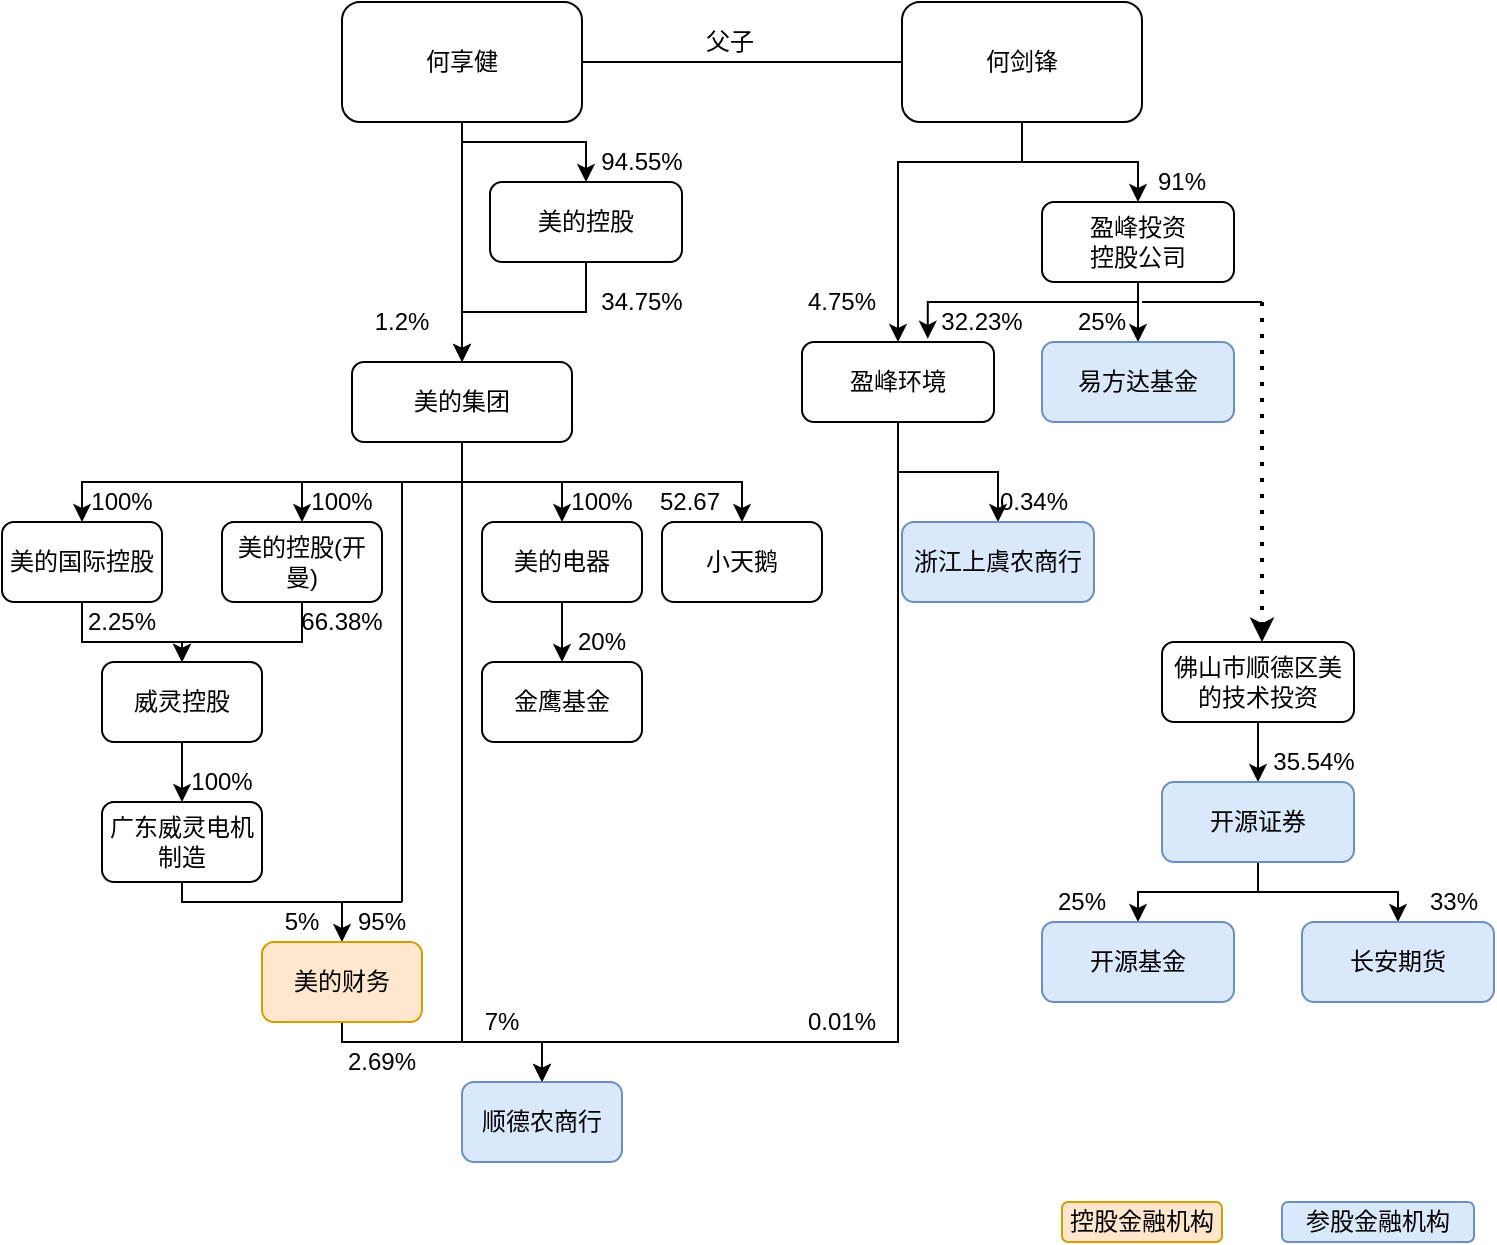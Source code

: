 <mxfile version="14.2.4" type="github">
  <diagram id="YMg1hjqPTZ2gVe7zv7V6" name="Page-1">
    <mxGraphModel dx="483" dy="292" grid="1" gridSize="10" guides="1" tooltips="1" connect="1" arrows="1" fold="1" page="1" pageScale="1" pageWidth="827" pageHeight="1169" math="0" shadow="0">
      <root>
        <mxCell id="0" />
        <mxCell id="1" parent="0" />
        <mxCell id="33cMaDg9XoKLb8V7PIvq-20" style="edgeStyle=orthogonalEdgeStyle;rounded=0;orthogonalLoop=1;jettySize=auto;html=1;exitX=0.5;exitY=1;exitDx=0;exitDy=0;entryX=0.5;entryY=0;entryDx=0;entryDy=0;" edge="1" parent="1" source="33cMaDg9XoKLb8V7PIvq-1" target="33cMaDg9XoKLb8V7PIvq-12">
          <mxGeometry relative="1" as="geometry">
            <Array as="points">
              <mxPoint x="280" y="130" />
              <mxPoint x="342" y="130" />
            </Array>
          </mxGeometry>
        </mxCell>
        <mxCell id="33cMaDg9XoKLb8V7PIvq-1" value="何享健" style="rounded=1;whiteSpace=wrap;html=1;" vertex="1" parent="1">
          <mxGeometry x="220" y="60" width="120" height="60" as="geometry" />
        </mxCell>
        <mxCell id="33cMaDg9XoKLb8V7PIvq-46" style="edgeStyle=orthogonalEdgeStyle;orthogonalLoop=1;jettySize=auto;html=1;dashed=1;dashPattern=1 3;endArrow=none;strokeWidth=2;strokeColor=none;" edge="1" parent="1" source="33cMaDg9XoKLb8V7PIvq-2">
          <mxGeometry relative="1" as="geometry">
            <mxPoint x="260" y="300" as="targetPoint" />
          </mxGeometry>
        </mxCell>
        <mxCell id="33cMaDg9XoKLb8V7PIvq-54" style="edgeStyle=orthogonalEdgeStyle;jumpSize=6;orthogonalLoop=1;jettySize=auto;html=1;entryX=0.5;entryY=0;entryDx=0;entryDy=0;endArrow=classic;strokeWidth=1;rounded=0;jumpStyle=none;endFill=1;" edge="1" parent="1" source="33cMaDg9XoKLb8V7PIvq-2" target="33cMaDg9XoKLb8V7PIvq-43">
          <mxGeometry relative="1" as="geometry" />
        </mxCell>
        <mxCell id="33cMaDg9XoKLb8V7PIvq-55" style="edgeStyle=orthogonalEdgeStyle;rounded=0;jumpStyle=none;jumpSize=6;orthogonalLoop=1;jettySize=auto;html=1;endArrow=classic;endFill=1;strokeWidth=1;" edge="1" parent="1" source="33cMaDg9XoKLb8V7PIvq-2" target="33cMaDg9XoKLb8V7PIvq-42">
          <mxGeometry relative="1" as="geometry" />
        </mxCell>
        <mxCell id="33cMaDg9XoKLb8V7PIvq-57" style="edgeStyle=orthogonalEdgeStyle;rounded=0;jumpStyle=none;jumpSize=6;orthogonalLoop=1;jettySize=auto;html=1;entryX=0.5;entryY=0;entryDx=0;entryDy=0;endArrow=classic;endFill=1;strokeWidth=1;" edge="1" parent="1" source="33cMaDg9XoKLb8V7PIvq-2" target="33cMaDg9XoKLb8V7PIvq-41">
          <mxGeometry relative="1" as="geometry">
            <Array as="points">
              <mxPoint x="280" y="300" />
              <mxPoint x="420" y="300" />
            </Array>
          </mxGeometry>
        </mxCell>
        <mxCell id="33cMaDg9XoKLb8V7PIvq-58" style="edgeStyle=orthogonalEdgeStyle;rounded=0;jumpStyle=none;jumpSize=6;orthogonalLoop=1;jettySize=auto;html=1;endArrow=classic;endFill=1;strokeWidth=1;" edge="1" parent="1" source="33cMaDg9XoKLb8V7PIvq-2" target="33cMaDg9XoKLb8V7PIvq-44">
          <mxGeometry relative="1" as="geometry">
            <Array as="points">
              <mxPoint x="280" y="300" />
              <mxPoint x="90" y="300" />
            </Array>
          </mxGeometry>
        </mxCell>
        <mxCell id="33cMaDg9XoKLb8V7PIvq-2" value="美的集团" style="rounded=1;whiteSpace=wrap;html=1;" vertex="1" parent="1">
          <mxGeometry x="225" y="240" width="110" height="40" as="geometry" />
        </mxCell>
        <mxCell id="33cMaDg9XoKLb8V7PIvq-28" style="edgeStyle=orthogonalEdgeStyle;rounded=0;orthogonalLoop=1;jettySize=auto;html=1;exitX=0.5;exitY=1;exitDx=0;exitDy=0;entryX=0.5;entryY=0;entryDx=0;entryDy=0;" edge="1" parent="1" source="33cMaDg9XoKLb8V7PIvq-3" target="33cMaDg9XoKLb8V7PIvq-26">
          <mxGeometry relative="1" as="geometry">
            <Array as="points">
              <mxPoint x="560" y="140" />
              <mxPoint x="618" y="140" />
            </Array>
          </mxGeometry>
        </mxCell>
        <mxCell id="33cMaDg9XoKLb8V7PIvq-30" style="edgeStyle=orthogonalEdgeStyle;rounded=0;orthogonalLoop=1;jettySize=auto;html=1;entryX=0.5;entryY=0;entryDx=0;entryDy=0;" edge="1" parent="1" source="33cMaDg9XoKLb8V7PIvq-3" target="33cMaDg9XoKLb8V7PIvq-29">
          <mxGeometry relative="1" as="geometry">
            <Array as="points">
              <mxPoint x="560" y="140" />
              <mxPoint x="498" y="140" />
            </Array>
          </mxGeometry>
        </mxCell>
        <mxCell id="33cMaDg9XoKLb8V7PIvq-3" value="何剑锋" style="rounded=1;whiteSpace=wrap;html=1;" vertex="1" parent="1">
          <mxGeometry x="500" y="60" width="120" height="60" as="geometry" />
        </mxCell>
        <mxCell id="33cMaDg9XoKLb8V7PIvq-9" value="" style="endArrow=none;html=1;entryX=0;entryY=0.5;entryDx=0;entryDy=0;exitX=1;exitY=0.5;exitDx=0;exitDy=0;" edge="1" parent="1" source="33cMaDg9XoKLb8V7PIvq-1" target="33cMaDg9XoKLb8V7PIvq-3">
          <mxGeometry width="50" height="50" relative="1" as="geometry">
            <mxPoint x="170" y="130" as="sourcePoint" />
            <mxPoint x="220" y="80" as="targetPoint" />
          </mxGeometry>
        </mxCell>
        <mxCell id="33cMaDg9XoKLb8V7PIvq-10" value="父子" style="text;html=1;strokeColor=none;fillColor=none;align=center;verticalAlign=middle;whiteSpace=wrap;rounded=0;" vertex="1" parent="1">
          <mxGeometry x="394" y="70" width="40" height="20" as="geometry" />
        </mxCell>
        <mxCell id="33cMaDg9XoKLb8V7PIvq-11" value="" style="endArrow=classic;html=1;exitX=0.5;exitY=1;exitDx=0;exitDy=0;edgeStyle=orthogonalEdgeStyle;" edge="1" parent="1" source="33cMaDg9XoKLb8V7PIvq-1">
          <mxGeometry width="50" height="50" relative="1" as="geometry">
            <mxPoint x="210" y="200" as="sourcePoint" />
            <mxPoint x="280" y="240" as="targetPoint" />
          </mxGeometry>
        </mxCell>
        <mxCell id="33cMaDg9XoKLb8V7PIvq-15" value="" style="edgeStyle=orthogonalEdgeStyle;rounded=0;orthogonalLoop=1;jettySize=auto;html=1;" edge="1" parent="1" source="33cMaDg9XoKLb8V7PIvq-12" target="33cMaDg9XoKLb8V7PIvq-2">
          <mxGeometry relative="1" as="geometry" />
        </mxCell>
        <mxCell id="33cMaDg9XoKLb8V7PIvq-12" value="美的控股" style="rounded=1;whiteSpace=wrap;html=1;" vertex="1" parent="1">
          <mxGeometry x="294" y="150" width="96" height="40" as="geometry" />
        </mxCell>
        <mxCell id="33cMaDg9XoKLb8V7PIvq-21" value="94.55%" style="text;html=1;strokeColor=none;fillColor=none;align=center;verticalAlign=middle;whiteSpace=wrap;rounded=0;" vertex="1" parent="1">
          <mxGeometry x="350" y="130" width="40" height="20" as="geometry" />
        </mxCell>
        <mxCell id="33cMaDg9XoKLb8V7PIvq-22" value="1.2%" style="text;html=1;strokeColor=none;fillColor=none;align=center;verticalAlign=middle;whiteSpace=wrap;rounded=0;" vertex="1" parent="1">
          <mxGeometry x="230" y="210" width="40" height="20" as="geometry" />
        </mxCell>
        <mxCell id="33cMaDg9XoKLb8V7PIvq-23" value="34.75%" style="text;html=1;strokeColor=none;fillColor=none;align=center;verticalAlign=middle;whiteSpace=wrap;rounded=0;" vertex="1" parent="1">
          <mxGeometry x="350" y="200" width="40" height="20" as="geometry" />
        </mxCell>
        <mxCell id="33cMaDg9XoKLb8V7PIvq-34" value="" style="edgeStyle=orthogonalEdgeStyle;rounded=0;orthogonalLoop=1;jettySize=auto;html=1;" edge="1" parent="1" source="33cMaDg9XoKLb8V7PIvq-26" target="33cMaDg9XoKLb8V7PIvq-33">
          <mxGeometry relative="1" as="geometry" />
        </mxCell>
        <mxCell id="33cMaDg9XoKLb8V7PIvq-35" style="edgeStyle=orthogonalEdgeStyle;rounded=0;orthogonalLoop=1;jettySize=auto;html=1;exitX=0.5;exitY=1;exitDx=0;exitDy=0;entryX=0.655;entryY=-0.04;entryDx=0;entryDy=0;entryPerimeter=0;" edge="1" parent="1" source="33cMaDg9XoKLb8V7PIvq-26" target="33cMaDg9XoKLb8V7PIvq-29">
          <mxGeometry relative="1" as="geometry">
            <Array as="points">
              <mxPoint x="618" y="210" />
              <mxPoint x="513" y="210" />
            </Array>
          </mxGeometry>
        </mxCell>
        <mxCell id="33cMaDg9XoKLb8V7PIvq-26" value="盈峰投资&lt;br&gt;控股公司" style="rounded=1;whiteSpace=wrap;html=1;" vertex="1" parent="1">
          <mxGeometry x="570" y="160" width="96" height="40" as="geometry" />
        </mxCell>
        <mxCell id="33cMaDg9XoKLb8V7PIvq-90" style="edgeStyle=orthogonalEdgeStyle;rounded=0;sketch=0;orthogonalLoop=1;jettySize=auto;html=1;entryX=0.5;entryY=0;entryDx=0;entryDy=0;" edge="1" parent="1" source="33cMaDg9XoKLb8V7PIvq-29" target="33cMaDg9XoKLb8V7PIvq-89">
          <mxGeometry relative="1" as="geometry" />
        </mxCell>
        <mxCell id="33cMaDg9XoKLb8V7PIvq-95" style="edgeStyle=elbowEdgeStyle;rounded=0;sketch=0;orthogonalLoop=1;jettySize=auto;elbow=vertical;html=1;entryX=0.5;entryY=0;entryDx=0;entryDy=0;" edge="1" parent="1" source="33cMaDg9XoKLb8V7PIvq-29" target="33cMaDg9XoKLb8V7PIvq-84">
          <mxGeometry relative="1" as="geometry">
            <Array as="points">
              <mxPoint x="420" y="580" />
              <mxPoint x="498" y="300" />
              <mxPoint x="490" y="280" />
            </Array>
          </mxGeometry>
        </mxCell>
        <mxCell id="33cMaDg9XoKLb8V7PIvq-29" value="盈峰环境" style="rounded=1;whiteSpace=wrap;html=1;" vertex="1" parent="1">
          <mxGeometry x="450" y="230" width="96" height="40" as="geometry" />
        </mxCell>
        <mxCell id="33cMaDg9XoKLb8V7PIvq-31" value="91%" style="text;html=1;strokeColor=none;fillColor=none;align=center;verticalAlign=middle;whiteSpace=wrap;rounded=0;" vertex="1" parent="1">
          <mxGeometry x="620" y="140" width="40" height="20" as="geometry" />
        </mxCell>
        <mxCell id="33cMaDg9XoKLb8V7PIvq-32" value="4.75%" style="text;html=1;strokeColor=none;fillColor=none;align=center;verticalAlign=middle;whiteSpace=wrap;rounded=0;" vertex="1" parent="1">
          <mxGeometry x="450" y="200" width="40" height="20" as="geometry" />
        </mxCell>
        <mxCell id="33cMaDg9XoKLb8V7PIvq-33" value="易方达基金" style="rounded=1;whiteSpace=wrap;html=1;fillColor=#dae8fc;strokeColor=#6c8ebf;" vertex="1" parent="1">
          <mxGeometry x="570" y="230" width="96" height="40" as="geometry" />
        </mxCell>
        <mxCell id="33cMaDg9XoKLb8V7PIvq-36" value="32.23%" style="text;html=1;strokeColor=none;fillColor=none;align=center;verticalAlign=middle;whiteSpace=wrap;rounded=0;" vertex="1" parent="1">
          <mxGeometry x="520" y="210" width="40" height="20" as="geometry" />
        </mxCell>
        <mxCell id="33cMaDg9XoKLb8V7PIvq-37" value="25%" style="text;html=1;strokeColor=none;fillColor=none;align=center;verticalAlign=middle;whiteSpace=wrap;rounded=0;" vertex="1" parent="1">
          <mxGeometry x="580" y="210" width="40" height="20" as="geometry" />
        </mxCell>
        <mxCell id="33cMaDg9XoKLb8V7PIvq-39" value="" style="endArrow=none;html=1;exitX=1;exitY=0;exitDx=0;exitDy=0;" edge="1" parent="1" source="33cMaDg9XoKLb8V7PIvq-37">
          <mxGeometry width="50" height="50" relative="1" as="geometry">
            <mxPoint x="640" y="230" as="sourcePoint" />
            <mxPoint x="680" y="210" as="targetPoint" />
            <Array as="points">
              <mxPoint x="630" y="210" />
              <mxPoint x="670" y="210" />
            </Array>
          </mxGeometry>
        </mxCell>
        <mxCell id="33cMaDg9XoKLb8V7PIvq-40" value="" style="endArrow=classic;dashed=1;html=1;dashPattern=1 3;strokeWidth=2;jumpStyle=none;endFill=1;" edge="1" parent="1">
          <mxGeometry width="50" height="50" relative="1" as="geometry">
            <mxPoint x="680" y="210" as="sourcePoint" />
            <mxPoint x="680" y="380" as="targetPoint" />
          </mxGeometry>
        </mxCell>
        <mxCell id="33cMaDg9XoKLb8V7PIvq-41" value="小天鹅" style="rounded=1;whiteSpace=wrap;html=1;" vertex="1" parent="1">
          <mxGeometry x="380" y="320" width="80" height="40" as="geometry" />
        </mxCell>
        <mxCell id="33cMaDg9XoKLb8V7PIvq-82" style="edgeStyle=orthogonalEdgeStyle;curved=0;rounded=1;sketch=0;orthogonalLoop=1;jettySize=auto;html=1;entryX=0.5;entryY=0;entryDx=0;entryDy=0;" edge="1" parent="1" source="33cMaDg9XoKLb8V7PIvq-42" target="33cMaDg9XoKLb8V7PIvq-81">
          <mxGeometry relative="1" as="geometry" />
        </mxCell>
        <mxCell id="33cMaDg9XoKLb8V7PIvq-42" value="美的电器" style="rounded=1;whiteSpace=wrap;html=1;" vertex="1" parent="1">
          <mxGeometry x="290" y="320" width="80" height="40" as="geometry" />
        </mxCell>
        <mxCell id="33cMaDg9XoKLb8V7PIvq-67" style="edgeStyle=orthogonalEdgeStyle;rounded=0;jumpStyle=none;jumpSize=6;orthogonalLoop=1;jettySize=auto;html=1;entryX=0.5;entryY=0;entryDx=0;entryDy=0;endArrow=classic;endFill=1;strokeWidth=1;" edge="1" parent="1" source="33cMaDg9XoKLb8V7PIvq-43" target="33cMaDg9XoKLb8V7PIvq-66">
          <mxGeometry relative="1" as="geometry" />
        </mxCell>
        <mxCell id="33cMaDg9XoKLb8V7PIvq-43" value="美的控股(开曼)" style="rounded=1;whiteSpace=wrap;html=1;" vertex="1" parent="1">
          <mxGeometry x="160" y="320" width="80" height="40" as="geometry" />
        </mxCell>
        <mxCell id="33cMaDg9XoKLb8V7PIvq-68" style="edgeStyle=orthogonalEdgeStyle;rounded=0;jumpStyle=none;jumpSize=6;orthogonalLoop=1;jettySize=auto;html=1;entryX=0.5;entryY=0;entryDx=0;entryDy=0;endArrow=classic;endFill=1;strokeWidth=1;" edge="1" parent="1" source="33cMaDg9XoKLb8V7PIvq-44" target="33cMaDg9XoKLb8V7PIvq-66">
          <mxGeometry relative="1" as="geometry" />
        </mxCell>
        <mxCell id="33cMaDg9XoKLb8V7PIvq-44" value="美的国际控股" style="rounded=1;whiteSpace=wrap;html=1;" vertex="1" parent="1">
          <mxGeometry x="50" y="320" width="80" height="40" as="geometry" />
        </mxCell>
        <mxCell id="33cMaDg9XoKLb8V7PIvq-59" value="100%" style="text;html=1;strokeColor=none;fillColor=none;align=center;verticalAlign=middle;whiteSpace=wrap;rounded=0;" vertex="1" parent="1">
          <mxGeometry x="90" y="300" width="40" height="20" as="geometry" />
        </mxCell>
        <mxCell id="33cMaDg9XoKLb8V7PIvq-61" value="100%" style="text;html=1;strokeColor=none;fillColor=none;align=center;verticalAlign=middle;whiteSpace=wrap;rounded=0;" vertex="1" parent="1">
          <mxGeometry x="200" y="300" width="40" height="20" as="geometry" />
        </mxCell>
        <mxCell id="33cMaDg9XoKLb8V7PIvq-62" value="100%" style="text;html=1;strokeColor=none;fillColor=none;align=center;verticalAlign=middle;whiteSpace=wrap;rounded=0;" vertex="1" parent="1">
          <mxGeometry x="330" y="300" width="40" height="20" as="geometry" />
        </mxCell>
        <mxCell id="33cMaDg9XoKLb8V7PIvq-64" value="52.67" style="text;html=1;strokeColor=none;fillColor=none;align=center;verticalAlign=middle;whiteSpace=wrap;rounded=0;" vertex="1" parent="1">
          <mxGeometry x="374" y="300" width="40" height="20" as="geometry" />
        </mxCell>
        <mxCell id="33cMaDg9XoKLb8V7PIvq-72" style="edgeStyle=orthogonalEdgeStyle;rounded=0;jumpStyle=none;jumpSize=6;orthogonalLoop=1;jettySize=auto;html=1;entryX=0.5;entryY=0;entryDx=0;entryDy=0;endArrow=classic;endFill=1;strokeWidth=1;" edge="1" parent="1" source="33cMaDg9XoKLb8V7PIvq-66" target="33cMaDg9XoKLb8V7PIvq-71">
          <mxGeometry relative="1" as="geometry" />
        </mxCell>
        <mxCell id="33cMaDg9XoKLb8V7PIvq-66" value="威灵控股" style="rounded=1;whiteSpace=wrap;html=1;" vertex="1" parent="1">
          <mxGeometry x="100" y="390" width="80" height="40" as="geometry" />
        </mxCell>
        <mxCell id="33cMaDg9XoKLb8V7PIvq-69" value="2.25%" style="text;html=1;strokeColor=none;fillColor=none;align=center;verticalAlign=middle;whiteSpace=wrap;rounded=0;" vertex="1" parent="1">
          <mxGeometry x="90" y="360" width="40" height="20" as="geometry" />
        </mxCell>
        <mxCell id="33cMaDg9XoKLb8V7PIvq-70" value="66.38%" style="text;html=1;strokeColor=none;fillColor=none;align=center;verticalAlign=middle;whiteSpace=wrap;rounded=0;" vertex="1" parent="1">
          <mxGeometry x="200" y="360" width="40" height="20" as="geometry" />
        </mxCell>
        <mxCell id="33cMaDg9XoKLb8V7PIvq-75" style="edgeStyle=orthogonalEdgeStyle;rounded=0;jumpStyle=none;jumpSize=6;orthogonalLoop=1;jettySize=auto;html=1;entryX=0.5;entryY=0;entryDx=0;entryDy=0;endArrow=classic;endFill=1;strokeWidth=1;" edge="1" parent="1" source="33cMaDg9XoKLb8V7PIvq-71" target="33cMaDg9XoKLb8V7PIvq-74">
          <mxGeometry relative="1" as="geometry">
            <Array as="points">
              <mxPoint x="140" y="510" />
              <mxPoint x="220" y="510" />
            </Array>
          </mxGeometry>
        </mxCell>
        <mxCell id="33cMaDg9XoKLb8V7PIvq-71" value="广东威灵电机制造" style="rounded=1;whiteSpace=wrap;html=1;" vertex="1" parent="1">
          <mxGeometry x="100" y="460" width="80" height="40" as="geometry" />
        </mxCell>
        <mxCell id="33cMaDg9XoKLb8V7PIvq-73" value="100%" style="text;html=1;strokeColor=none;fillColor=none;align=center;verticalAlign=middle;whiteSpace=wrap;rounded=0;" vertex="1" parent="1">
          <mxGeometry x="140" y="440" width="40" height="20" as="geometry" />
        </mxCell>
        <mxCell id="33cMaDg9XoKLb8V7PIvq-85" style="edgeStyle=orthogonalEdgeStyle;rounded=0;sketch=0;orthogonalLoop=1;jettySize=auto;html=1;entryX=0.5;entryY=0;entryDx=0;entryDy=0;" edge="1" parent="1" source="33cMaDg9XoKLb8V7PIvq-74" target="33cMaDg9XoKLb8V7PIvq-84">
          <mxGeometry relative="1" as="geometry">
            <Array as="points">
              <mxPoint x="220" y="580" />
              <mxPoint x="320" y="580" />
            </Array>
          </mxGeometry>
        </mxCell>
        <mxCell id="33cMaDg9XoKLb8V7PIvq-74" value="美的财务" style="rounded=1;whiteSpace=wrap;html=1;fillColor=#ffe6cc;strokeColor=#d79b00;" vertex="1" parent="1">
          <mxGeometry x="180" y="530" width="80" height="40" as="geometry" />
        </mxCell>
        <mxCell id="33cMaDg9XoKLb8V7PIvq-76" value="5%" style="text;html=1;strokeColor=none;fillColor=none;align=center;verticalAlign=middle;whiteSpace=wrap;rounded=0;" vertex="1" parent="1">
          <mxGeometry x="180" y="510" width="40" height="20" as="geometry" />
        </mxCell>
        <mxCell id="33cMaDg9XoKLb8V7PIvq-77" value="" style="endArrow=none;html=1;strokeWidth=1;" edge="1" parent="1">
          <mxGeometry width="50" height="50" relative="1" as="geometry">
            <mxPoint x="250" y="510" as="sourcePoint" />
            <mxPoint x="250" y="300" as="targetPoint" />
          </mxGeometry>
        </mxCell>
        <mxCell id="33cMaDg9XoKLb8V7PIvq-79" value="" style="endArrow=none;html=1;strokeWidth=1;exitX=1;exitY=0;exitDx=0;exitDy=0;" edge="1" parent="1" source="33cMaDg9XoKLb8V7PIvq-76">
          <mxGeometry width="50" height="50" relative="1" as="geometry">
            <mxPoint x="210" y="530" as="sourcePoint" />
            <mxPoint x="250" y="510" as="targetPoint" />
          </mxGeometry>
        </mxCell>
        <mxCell id="33cMaDg9XoKLb8V7PIvq-80" value="95%" style="text;html=1;strokeColor=none;fillColor=none;align=center;verticalAlign=middle;whiteSpace=wrap;rounded=0;" vertex="1" parent="1">
          <mxGeometry x="220" y="510" width="40" height="20" as="geometry" />
        </mxCell>
        <mxCell id="33cMaDg9XoKLb8V7PIvq-81" value="金鹰基金" style="rounded=1;whiteSpace=wrap;html=1;" vertex="1" parent="1">
          <mxGeometry x="290" y="390" width="80" height="40" as="geometry" />
        </mxCell>
        <mxCell id="33cMaDg9XoKLb8V7PIvq-83" value="20%" style="text;html=1;strokeColor=none;fillColor=none;align=center;verticalAlign=middle;whiteSpace=wrap;rounded=0;sketch=0;" vertex="1" parent="1">
          <mxGeometry x="330" y="370" width="40" height="20" as="geometry" />
        </mxCell>
        <mxCell id="33cMaDg9XoKLb8V7PIvq-84" value="顺德农商行" style="rounded=1;whiteSpace=wrap;html=1;fillColor=#dae8fc;strokeColor=#6c8ebf;" vertex="1" parent="1">
          <mxGeometry x="280" y="600" width="80" height="40" as="geometry" />
        </mxCell>
        <mxCell id="33cMaDg9XoKLb8V7PIvq-86" value="" style="endArrow=none;html=1;" edge="1" parent="1">
          <mxGeometry width="50" height="50" relative="1" as="geometry">
            <mxPoint x="280" y="580" as="sourcePoint" />
            <mxPoint x="280" y="300" as="targetPoint" />
          </mxGeometry>
        </mxCell>
        <mxCell id="33cMaDg9XoKLb8V7PIvq-87" value="2.69%" style="text;html=1;strokeColor=none;fillColor=none;align=center;verticalAlign=middle;whiteSpace=wrap;rounded=0;sketch=0;" vertex="1" parent="1">
          <mxGeometry x="220" y="580" width="40" height="20" as="geometry" />
        </mxCell>
        <mxCell id="33cMaDg9XoKLb8V7PIvq-88" value="7%" style="text;html=1;strokeColor=none;fillColor=none;align=center;verticalAlign=middle;whiteSpace=wrap;rounded=0;sketch=0;" vertex="1" parent="1">
          <mxGeometry x="280" y="560" width="40" height="20" as="geometry" />
        </mxCell>
        <mxCell id="33cMaDg9XoKLb8V7PIvq-89" value="浙江上虞农商行" style="rounded=1;whiteSpace=wrap;html=1;fillColor=#dae8fc;strokeColor=#6c8ebf;" vertex="1" parent="1">
          <mxGeometry x="500" y="320" width="96" height="40" as="geometry" />
        </mxCell>
        <mxCell id="33cMaDg9XoKLb8V7PIvq-91" value="0.34%" style="text;html=1;strokeColor=none;fillColor=none;align=center;verticalAlign=middle;whiteSpace=wrap;rounded=0;sketch=0;" vertex="1" parent="1">
          <mxGeometry x="546" y="300" width="40" height="20" as="geometry" />
        </mxCell>
        <mxCell id="33cMaDg9XoKLb8V7PIvq-96" value="0.01%" style="text;html=1;strokeColor=none;fillColor=none;align=center;verticalAlign=middle;whiteSpace=wrap;rounded=0;sketch=0;" vertex="1" parent="1">
          <mxGeometry x="450" y="560" width="40" height="20" as="geometry" />
        </mxCell>
        <mxCell id="33cMaDg9XoKLb8V7PIvq-99" style="edgeStyle=elbowEdgeStyle;rounded=0;sketch=0;orthogonalLoop=1;jettySize=auto;elbow=vertical;html=1;entryX=0.5;entryY=0;entryDx=0;entryDy=0;endArrow=classic;endFill=1;" edge="1" parent="1" source="33cMaDg9XoKLb8V7PIvq-97" target="33cMaDg9XoKLb8V7PIvq-98">
          <mxGeometry relative="1" as="geometry" />
        </mxCell>
        <mxCell id="33cMaDg9XoKLb8V7PIvq-97" value="佛山市顺德区美的技术投资" style="rounded=1;whiteSpace=wrap;html=1;" vertex="1" parent="1">
          <mxGeometry x="630" y="380" width="96" height="40" as="geometry" />
        </mxCell>
        <mxCell id="33cMaDg9XoKLb8V7PIvq-103" style="edgeStyle=elbowEdgeStyle;rounded=0;sketch=0;orthogonalLoop=1;jettySize=auto;elbow=vertical;html=1;entryX=0.5;entryY=0;entryDx=0;entryDy=0;endArrow=classic;endFill=1;" edge="1" parent="1" source="33cMaDg9XoKLb8V7PIvq-98" target="33cMaDg9XoKLb8V7PIvq-101">
          <mxGeometry relative="1" as="geometry" />
        </mxCell>
        <mxCell id="33cMaDg9XoKLb8V7PIvq-104" style="edgeStyle=elbowEdgeStyle;rounded=0;sketch=0;orthogonalLoop=1;jettySize=auto;elbow=vertical;html=1;entryX=0.5;entryY=0;entryDx=0;entryDy=0;endArrow=classic;endFill=1;" edge="1" parent="1" source="33cMaDg9XoKLb8V7PIvq-98" target="33cMaDg9XoKLb8V7PIvq-102">
          <mxGeometry relative="1" as="geometry" />
        </mxCell>
        <mxCell id="33cMaDg9XoKLb8V7PIvq-98" value="开源证券" style="rounded=1;whiteSpace=wrap;html=1;fillColor=#dae8fc;strokeColor=#6c8ebf;" vertex="1" parent="1">
          <mxGeometry x="630" y="450" width="96" height="40" as="geometry" />
        </mxCell>
        <mxCell id="33cMaDg9XoKLb8V7PIvq-100" value="35.54%" style="text;html=1;strokeColor=none;fillColor=none;align=center;verticalAlign=middle;whiteSpace=wrap;rounded=0;sketch=0;" vertex="1" parent="1">
          <mxGeometry x="686" y="430" width="40" height="20" as="geometry" />
        </mxCell>
        <mxCell id="33cMaDg9XoKLb8V7PIvq-101" value="长安期货" style="rounded=1;whiteSpace=wrap;html=1;fillColor=#dae8fc;strokeColor=#6c8ebf;" vertex="1" parent="1">
          <mxGeometry x="700" y="520" width="96" height="40" as="geometry" />
        </mxCell>
        <mxCell id="33cMaDg9XoKLb8V7PIvq-102" value="开源基金" style="rounded=1;whiteSpace=wrap;html=1;fillColor=#dae8fc;strokeColor=#6c8ebf;" vertex="1" parent="1">
          <mxGeometry x="570" y="520" width="96" height="40" as="geometry" />
        </mxCell>
        <mxCell id="33cMaDg9XoKLb8V7PIvq-105" value="25%" style="text;html=1;strokeColor=none;fillColor=none;align=center;verticalAlign=middle;whiteSpace=wrap;rounded=0;sketch=0;" vertex="1" parent="1">
          <mxGeometry x="570" y="500" width="40" height="20" as="geometry" />
        </mxCell>
        <mxCell id="33cMaDg9XoKLb8V7PIvq-106" value="33%" style="text;html=1;strokeColor=none;fillColor=none;align=center;verticalAlign=middle;whiteSpace=wrap;rounded=0;sketch=0;" vertex="1" parent="1">
          <mxGeometry x="756" y="500" width="40" height="20" as="geometry" />
        </mxCell>
        <mxCell id="33cMaDg9XoKLb8V7PIvq-108" value="控股金融机构" style="rounded=1;whiteSpace=wrap;html=1;fillColor=#ffe6cc;strokeColor=#d79b00;" vertex="1" parent="1">
          <mxGeometry x="580" y="660" width="80" height="20" as="geometry" />
        </mxCell>
        <mxCell id="33cMaDg9XoKLb8V7PIvq-109" value="参股金融机构" style="rounded=1;whiteSpace=wrap;html=1;fillColor=#dae8fc;strokeColor=#6c8ebf;" vertex="1" parent="1">
          <mxGeometry x="690" y="660" width="96" height="20" as="geometry" />
        </mxCell>
      </root>
    </mxGraphModel>
  </diagram>
</mxfile>
